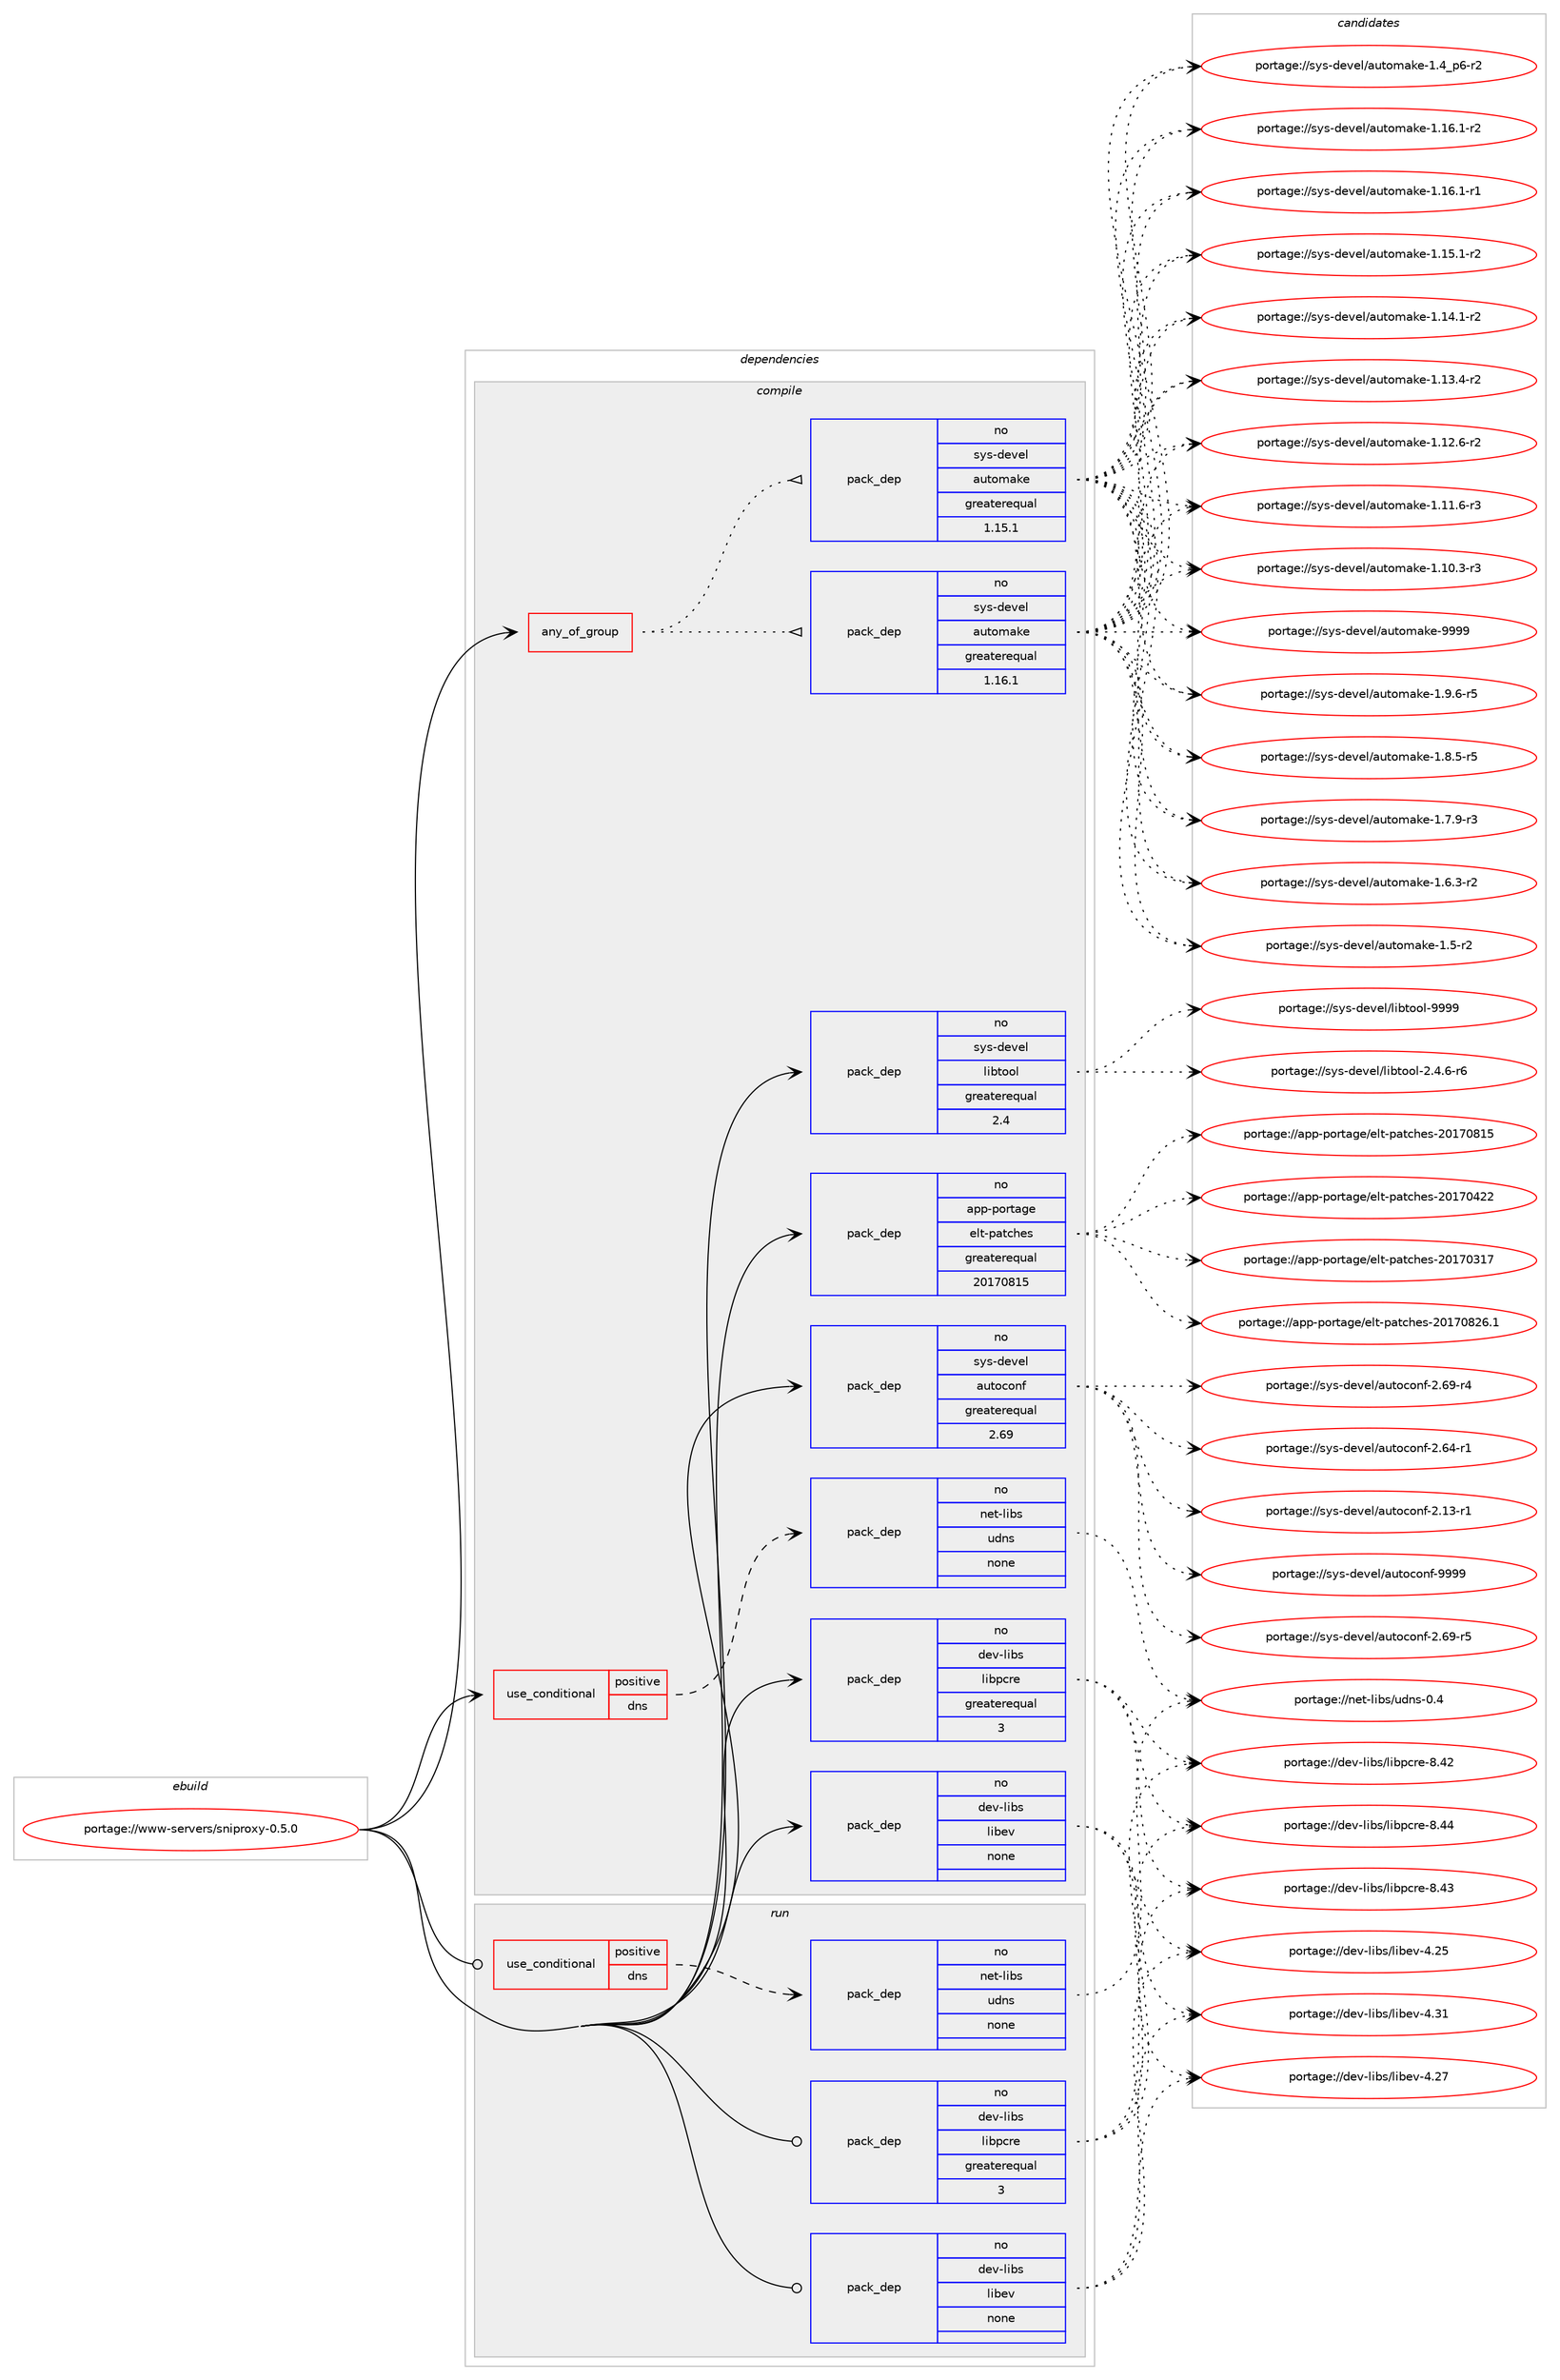 digraph prolog {

# *************
# Graph options
# *************

newrank=true;
concentrate=true;
compound=true;
graph [rankdir=LR,fontname=Helvetica,fontsize=10,ranksep=1.5];#, ranksep=2.5, nodesep=0.2];
edge  [arrowhead=vee];
node  [fontname=Helvetica,fontsize=10];

# **********
# The ebuild
# **********

subgraph cluster_leftcol {
color=gray;
rank=same;
label=<<i>ebuild</i>>;
id [label="portage://www-servers/sniproxy-0.5.0", color=red, width=4, href="../www-servers/sniproxy-0.5.0.svg"];
}

# ****************
# The dependencies
# ****************

subgraph cluster_midcol {
color=gray;
label=<<i>dependencies</i>>;
subgraph cluster_compile {
fillcolor="#eeeeee";
style=filled;
label=<<i>compile</i>>;
subgraph any457 {
dependency24591 [label=<<TABLE BORDER="0" CELLBORDER="1" CELLSPACING="0" CELLPADDING="4"><TR><TD CELLPADDING="10">any_of_group</TD></TR></TABLE>>, shape=none, color=red];subgraph pack20477 {
dependency24592 [label=<<TABLE BORDER="0" CELLBORDER="1" CELLSPACING="0" CELLPADDING="4" WIDTH="220"><TR><TD ROWSPAN="6" CELLPADDING="30">pack_dep</TD></TR><TR><TD WIDTH="110">no</TD></TR><TR><TD>sys-devel</TD></TR><TR><TD>automake</TD></TR><TR><TD>greaterequal</TD></TR><TR><TD>1.16.1</TD></TR></TABLE>>, shape=none, color=blue];
}
dependency24591:e -> dependency24592:w [weight=20,style="dotted",arrowhead="oinv"];
subgraph pack20478 {
dependency24593 [label=<<TABLE BORDER="0" CELLBORDER="1" CELLSPACING="0" CELLPADDING="4" WIDTH="220"><TR><TD ROWSPAN="6" CELLPADDING="30">pack_dep</TD></TR><TR><TD WIDTH="110">no</TD></TR><TR><TD>sys-devel</TD></TR><TR><TD>automake</TD></TR><TR><TD>greaterequal</TD></TR><TR><TD>1.15.1</TD></TR></TABLE>>, shape=none, color=blue];
}
dependency24591:e -> dependency24593:w [weight=20,style="dotted",arrowhead="oinv"];
}
id:e -> dependency24591:w [weight=20,style="solid",arrowhead="vee"];
subgraph cond3634 {
dependency24594 [label=<<TABLE BORDER="0" CELLBORDER="1" CELLSPACING="0" CELLPADDING="4"><TR><TD ROWSPAN="3" CELLPADDING="10">use_conditional</TD></TR><TR><TD>positive</TD></TR><TR><TD>dns</TD></TR></TABLE>>, shape=none, color=red];
subgraph pack20479 {
dependency24595 [label=<<TABLE BORDER="0" CELLBORDER="1" CELLSPACING="0" CELLPADDING="4" WIDTH="220"><TR><TD ROWSPAN="6" CELLPADDING="30">pack_dep</TD></TR><TR><TD WIDTH="110">no</TD></TR><TR><TD>net-libs</TD></TR><TR><TD>udns</TD></TR><TR><TD>none</TD></TR><TR><TD></TD></TR></TABLE>>, shape=none, color=blue];
}
dependency24594:e -> dependency24595:w [weight=20,style="dashed",arrowhead="vee"];
}
id:e -> dependency24594:w [weight=20,style="solid",arrowhead="vee"];
subgraph pack20480 {
dependency24596 [label=<<TABLE BORDER="0" CELLBORDER="1" CELLSPACING="0" CELLPADDING="4" WIDTH="220"><TR><TD ROWSPAN="6" CELLPADDING="30">pack_dep</TD></TR><TR><TD WIDTH="110">no</TD></TR><TR><TD>app-portage</TD></TR><TR><TD>elt-patches</TD></TR><TR><TD>greaterequal</TD></TR><TR><TD>20170815</TD></TR></TABLE>>, shape=none, color=blue];
}
id:e -> dependency24596:w [weight=20,style="solid",arrowhead="vee"];
subgraph pack20481 {
dependency24597 [label=<<TABLE BORDER="0" CELLBORDER="1" CELLSPACING="0" CELLPADDING="4" WIDTH="220"><TR><TD ROWSPAN="6" CELLPADDING="30">pack_dep</TD></TR><TR><TD WIDTH="110">no</TD></TR><TR><TD>dev-libs</TD></TR><TR><TD>libev</TD></TR><TR><TD>none</TD></TR><TR><TD></TD></TR></TABLE>>, shape=none, color=blue];
}
id:e -> dependency24597:w [weight=20,style="solid",arrowhead="vee"];
subgraph pack20482 {
dependency24598 [label=<<TABLE BORDER="0" CELLBORDER="1" CELLSPACING="0" CELLPADDING="4" WIDTH="220"><TR><TD ROWSPAN="6" CELLPADDING="30">pack_dep</TD></TR><TR><TD WIDTH="110">no</TD></TR><TR><TD>dev-libs</TD></TR><TR><TD>libpcre</TD></TR><TR><TD>greaterequal</TD></TR><TR><TD>3</TD></TR></TABLE>>, shape=none, color=blue];
}
id:e -> dependency24598:w [weight=20,style="solid",arrowhead="vee"];
subgraph pack20483 {
dependency24599 [label=<<TABLE BORDER="0" CELLBORDER="1" CELLSPACING="0" CELLPADDING="4" WIDTH="220"><TR><TD ROWSPAN="6" CELLPADDING="30">pack_dep</TD></TR><TR><TD WIDTH="110">no</TD></TR><TR><TD>sys-devel</TD></TR><TR><TD>autoconf</TD></TR><TR><TD>greaterequal</TD></TR><TR><TD>2.69</TD></TR></TABLE>>, shape=none, color=blue];
}
id:e -> dependency24599:w [weight=20,style="solid",arrowhead="vee"];
subgraph pack20484 {
dependency24600 [label=<<TABLE BORDER="0" CELLBORDER="1" CELLSPACING="0" CELLPADDING="4" WIDTH="220"><TR><TD ROWSPAN="6" CELLPADDING="30">pack_dep</TD></TR><TR><TD WIDTH="110">no</TD></TR><TR><TD>sys-devel</TD></TR><TR><TD>libtool</TD></TR><TR><TD>greaterequal</TD></TR><TR><TD>2.4</TD></TR></TABLE>>, shape=none, color=blue];
}
id:e -> dependency24600:w [weight=20,style="solid",arrowhead="vee"];
}
subgraph cluster_compileandrun {
fillcolor="#eeeeee";
style=filled;
label=<<i>compile and run</i>>;
}
subgraph cluster_run {
fillcolor="#eeeeee";
style=filled;
label=<<i>run</i>>;
subgraph cond3635 {
dependency24601 [label=<<TABLE BORDER="0" CELLBORDER="1" CELLSPACING="0" CELLPADDING="4"><TR><TD ROWSPAN="3" CELLPADDING="10">use_conditional</TD></TR><TR><TD>positive</TD></TR><TR><TD>dns</TD></TR></TABLE>>, shape=none, color=red];
subgraph pack20485 {
dependency24602 [label=<<TABLE BORDER="0" CELLBORDER="1" CELLSPACING="0" CELLPADDING="4" WIDTH="220"><TR><TD ROWSPAN="6" CELLPADDING="30">pack_dep</TD></TR><TR><TD WIDTH="110">no</TD></TR><TR><TD>net-libs</TD></TR><TR><TD>udns</TD></TR><TR><TD>none</TD></TR><TR><TD></TD></TR></TABLE>>, shape=none, color=blue];
}
dependency24601:e -> dependency24602:w [weight=20,style="dashed",arrowhead="vee"];
}
id:e -> dependency24601:w [weight=20,style="solid",arrowhead="odot"];
subgraph pack20486 {
dependency24603 [label=<<TABLE BORDER="0" CELLBORDER="1" CELLSPACING="0" CELLPADDING="4" WIDTH="220"><TR><TD ROWSPAN="6" CELLPADDING="30">pack_dep</TD></TR><TR><TD WIDTH="110">no</TD></TR><TR><TD>dev-libs</TD></TR><TR><TD>libev</TD></TR><TR><TD>none</TD></TR><TR><TD></TD></TR></TABLE>>, shape=none, color=blue];
}
id:e -> dependency24603:w [weight=20,style="solid",arrowhead="odot"];
subgraph pack20487 {
dependency24604 [label=<<TABLE BORDER="0" CELLBORDER="1" CELLSPACING="0" CELLPADDING="4" WIDTH="220"><TR><TD ROWSPAN="6" CELLPADDING="30">pack_dep</TD></TR><TR><TD WIDTH="110">no</TD></TR><TR><TD>dev-libs</TD></TR><TR><TD>libpcre</TD></TR><TR><TD>greaterequal</TD></TR><TR><TD>3</TD></TR></TABLE>>, shape=none, color=blue];
}
id:e -> dependency24604:w [weight=20,style="solid",arrowhead="odot"];
}
}

# **************
# The candidates
# **************

subgraph cluster_choices {
rank=same;
color=gray;
label=<<i>candidates</i>>;

subgraph choice20477 {
color=black;
nodesep=1;
choice115121115451001011181011084797117116111109971071014557575757 [label="portage://sys-devel/automake-9999", color=red, width=4,href="../sys-devel/automake-9999.svg"];
choice115121115451001011181011084797117116111109971071014549465746544511453 [label="portage://sys-devel/automake-1.9.6-r5", color=red, width=4,href="../sys-devel/automake-1.9.6-r5.svg"];
choice115121115451001011181011084797117116111109971071014549465646534511453 [label="portage://sys-devel/automake-1.8.5-r5", color=red, width=4,href="../sys-devel/automake-1.8.5-r5.svg"];
choice115121115451001011181011084797117116111109971071014549465546574511451 [label="portage://sys-devel/automake-1.7.9-r3", color=red, width=4,href="../sys-devel/automake-1.7.9-r3.svg"];
choice115121115451001011181011084797117116111109971071014549465446514511450 [label="portage://sys-devel/automake-1.6.3-r2", color=red, width=4,href="../sys-devel/automake-1.6.3-r2.svg"];
choice11512111545100101118101108479711711611110997107101454946534511450 [label="portage://sys-devel/automake-1.5-r2", color=red, width=4,href="../sys-devel/automake-1.5-r2.svg"];
choice115121115451001011181011084797117116111109971071014549465295112544511450 [label="portage://sys-devel/automake-1.4_p6-r2", color=red, width=4,href="../sys-devel/automake-1.4_p6-r2.svg"];
choice11512111545100101118101108479711711611110997107101454946495446494511450 [label="portage://sys-devel/automake-1.16.1-r2", color=red, width=4,href="../sys-devel/automake-1.16.1-r2.svg"];
choice11512111545100101118101108479711711611110997107101454946495446494511449 [label="portage://sys-devel/automake-1.16.1-r1", color=red, width=4,href="../sys-devel/automake-1.16.1-r1.svg"];
choice11512111545100101118101108479711711611110997107101454946495346494511450 [label="portage://sys-devel/automake-1.15.1-r2", color=red, width=4,href="../sys-devel/automake-1.15.1-r2.svg"];
choice11512111545100101118101108479711711611110997107101454946495246494511450 [label="portage://sys-devel/automake-1.14.1-r2", color=red, width=4,href="../sys-devel/automake-1.14.1-r2.svg"];
choice11512111545100101118101108479711711611110997107101454946495146524511450 [label="portage://sys-devel/automake-1.13.4-r2", color=red, width=4,href="../sys-devel/automake-1.13.4-r2.svg"];
choice11512111545100101118101108479711711611110997107101454946495046544511450 [label="portage://sys-devel/automake-1.12.6-r2", color=red, width=4,href="../sys-devel/automake-1.12.6-r2.svg"];
choice11512111545100101118101108479711711611110997107101454946494946544511451 [label="portage://sys-devel/automake-1.11.6-r3", color=red, width=4,href="../sys-devel/automake-1.11.6-r3.svg"];
choice11512111545100101118101108479711711611110997107101454946494846514511451 [label="portage://sys-devel/automake-1.10.3-r3", color=red, width=4,href="../sys-devel/automake-1.10.3-r3.svg"];
dependency24592:e -> choice115121115451001011181011084797117116111109971071014557575757:w [style=dotted,weight="100"];
dependency24592:e -> choice115121115451001011181011084797117116111109971071014549465746544511453:w [style=dotted,weight="100"];
dependency24592:e -> choice115121115451001011181011084797117116111109971071014549465646534511453:w [style=dotted,weight="100"];
dependency24592:e -> choice115121115451001011181011084797117116111109971071014549465546574511451:w [style=dotted,weight="100"];
dependency24592:e -> choice115121115451001011181011084797117116111109971071014549465446514511450:w [style=dotted,weight="100"];
dependency24592:e -> choice11512111545100101118101108479711711611110997107101454946534511450:w [style=dotted,weight="100"];
dependency24592:e -> choice115121115451001011181011084797117116111109971071014549465295112544511450:w [style=dotted,weight="100"];
dependency24592:e -> choice11512111545100101118101108479711711611110997107101454946495446494511450:w [style=dotted,weight="100"];
dependency24592:e -> choice11512111545100101118101108479711711611110997107101454946495446494511449:w [style=dotted,weight="100"];
dependency24592:e -> choice11512111545100101118101108479711711611110997107101454946495346494511450:w [style=dotted,weight="100"];
dependency24592:e -> choice11512111545100101118101108479711711611110997107101454946495246494511450:w [style=dotted,weight="100"];
dependency24592:e -> choice11512111545100101118101108479711711611110997107101454946495146524511450:w [style=dotted,weight="100"];
dependency24592:e -> choice11512111545100101118101108479711711611110997107101454946495046544511450:w [style=dotted,weight="100"];
dependency24592:e -> choice11512111545100101118101108479711711611110997107101454946494946544511451:w [style=dotted,weight="100"];
dependency24592:e -> choice11512111545100101118101108479711711611110997107101454946494846514511451:w [style=dotted,weight="100"];
}
subgraph choice20478 {
color=black;
nodesep=1;
choice115121115451001011181011084797117116111109971071014557575757 [label="portage://sys-devel/automake-9999", color=red, width=4,href="../sys-devel/automake-9999.svg"];
choice115121115451001011181011084797117116111109971071014549465746544511453 [label="portage://sys-devel/automake-1.9.6-r5", color=red, width=4,href="../sys-devel/automake-1.9.6-r5.svg"];
choice115121115451001011181011084797117116111109971071014549465646534511453 [label="portage://sys-devel/automake-1.8.5-r5", color=red, width=4,href="../sys-devel/automake-1.8.5-r5.svg"];
choice115121115451001011181011084797117116111109971071014549465546574511451 [label="portage://sys-devel/automake-1.7.9-r3", color=red, width=4,href="../sys-devel/automake-1.7.9-r3.svg"];
choice115121115451001011181011084797117116111109971071014549465446514511450 [label="portage://sys-devel/automake-1.6.3-r2", color=red, width=4,href="../sys-devel/automake-1.6.3-r2.svg"];
choice11512111545100101118101108479711711611110997107101454946534511450 [label="portage://sys-devel/automake-1.5-r2", color=red, width=4,href="../sys-devel/automake-1.5-r2.svg"];
choice115121115451001011181011084797117116111109971071014549465295112544511450 [label="portage://sys-devel/automake-1.4_p6-r2", color=red, width=4,href="../sys-devel/automake-1.4_p6-r2.svg"];
choice11512111545100101118101108479711711611110997107101454946495446494511450 [label="portage://sys-devel/automake-1.16.1-r2", color=red, width=4,href="../sys-devel/automake-1.16.1-r2.svg"];
choice11512111545100101118101108479711711611110997107101454946495446494511449 [label="portage://sys-devel/automake-1.16.1-r1", color=red, width=4,href="../sys-devel/automake-1.16.1-r1.svg"];
choice11512111545100101118101108479711711611110997107101454946495346494511450 [label="portage://sys-devel/automake-1.15.1-r2", color=red, width=4,href="../sys-devel/automake-1.15.1-r2.svg"];
choice11512111545100101118101108479711711611110997107101454946495246494511450 [label="portage://sys-devel/automake-1.14.1-r2", color=red, width=4,href="../sys-devel/automake-1.14.1-r2.svg"];
choice11512111545100101118101108479711711611110997107101454946495146524511450 [label="portage://sys-devel/automake-1.13.4-r2", color=red, width=4,href="../sys-devel/automake-1.13.4-r2.svg"];
choice11512111545100101118101108479711711611110997107101454946495046544511450 [label="portage://sys-devel/automake-1.12.6-r2", color=red, width=4,href="../sys-devel/automake-1.12.6-r2.svg"];
choice11512111545100101118101108479711711611110997107101454946494946544511451 [label="portage://sys-devel/automake-1.11.6-r3", color=red, width=4,href="../sys-devel/automake-1.11.6-r3.svg"];
choice11512111545100101118101108479711711611110997107101454946494846514511451 [label="portage://sys-devel/automake-1.10.3-r3", color=red, width=4,href="../sys-devel/automake-1.10.3-r3.svg"];
dependency24593:e -> choice115121115451001011181011084797117116111109971071014557575757:w [style=dotted,weight="100"];
dependency24593:e -> choice115121115451001011181011084797117116111109971071014549465746544511453:w [style=dotted,weight="100"];
dependency24593:e -> choice115121115451001011181011084797117116111109971071014549465646534511453:w [style=dotted,weight="100"];
dependency24593:e -> choice115121115451001011181011084797117116111109971071014549465546574511451:w [style=dotted,weight="100"];
dependency24593:e -> choice115121115451001011181011084797117116111109971071014549465446514511450:w [style=dotted,weight="100"];
dependency24593:e -> choice11512111545100101118101108479711711611110997107101454946534511450:w [style=dotted,weight="100"];
dependency24593:e -> choice115121115451001011181011084797117116111109971071014549465295112544511450:w [style=dotted,weight="100"];
dependency24593:e -> choice11512111545100101118101108479711711611110997107101454946495446494511450:w [style=dotted,weight="100"];
dependency24593:e -> choice11512111545100101118101108479711711611110997107101454946495446494511449:w [style=dotted,weight="100"];
dependency24593:e -> choice11512111545100101118101108479711711611110997107101454946495346494511450:w [style=dotted,weight="100"];
dependency24593:e -> choice11512111545100101118101108479711711611110997107101454946495246494511450:w [style=dotted,weight="100"];
dependency24593:e -> choice11512111545100101118101108479711711611110997107101454946495146524511450:w [style=dotted,weight="100"];
dependency24593:e -> choice11512111545100101118101108479711711611110997107101454946495046544511450:w [style=dotted,weight="100"];
dependency24593:e -> choice11512111545100101118101108479711711611110997107101454946494946544511451:w [style=dotted,weight="100"];
dependency24593:e -> choice11512111545100101118101108479711711611110997107101454946494846514511451:w [style=dotted,weight="100"];
}
subgraph choice20479 {
color=black;
nodesep=1;
choice11010111645108105981154711710011011545484652 [label="portage://net-libs/udns-0.4", color=red, width=4,href="../net-libs/udns-0.4.svg"];
dependency24595:e -> choice11010111645108105981154711710011011545484652:w [style=dotted,weight="100"];
}
subgraph choice20480 {
color=black;
nodesep=1;
choice971121124511211111411697103101471011081164511297116991041011154550484955485650544649 [label="portage://app-portage/elt-patches-20170826.1", color=red, width=4,href="../app-portage/elt-patches-20170826.1.svg"];
choice97112112451121111141169710310147101108116451129711699104101115455048495548564953 [label="portage://app-portage/elt-patches-20170815", color=red, width=4,href="../app-portage/elt-patches-20170815.svg"];
choice97112112451121111141169710310147101108116451129711699104101115455048495548525050 [label="portage://app-portage/elt-patches-20170422", color=red, width=4,href="../app-portage/elt-patches-20170422.svg"];
choice97112112451121111141169710310147101108116451129711699104101115455048495548514955 [label="portage://app-portage/elt-patches-20170317", color=red, width=4,href="../app-portage/elt-patches-20170317.svg"];
dependency24596:e -> choice971121124511211111411697103101471011081164511297116991041011154550484955485650544649:w [style=dotted,weight="100"];
dependency24596:e -> choice97112112451121111141169710310147101108116451129711699104101115455048495548564953:w [style=dotted,weight="100"];
dependency24596:e -> choice97112112451121111141169710310147101108116451129711699104101115455048495548525050:w [style=dotted,weight="100"];
dependency24596:e -> choice97112112451121111141169710310147101108116451129711699104101115455048495548514955:w [style=dotted,weight="100"];
}
subgraph choice20481 {
color=black;
nodesep=1;
choice100101118451081059811547108105981011184552465149 [label="portage://dev-libs/libev-4.31", color=red, width=4,href="../dev-libs/libev-4.31.svg"];
choice100101118451081059811547108105981011184552465055 [label="portage://dev-libs/libev-4.27", color=red, width=4,href="../dev-libs/libev-4.27.svg"];
choice100101118451081059811547108105981011184552465053 [label="portage://dev-libs/libev-4.25", color=red, width=4,href="../dev-libs/libev-4.25.svg"];
dependency24597:e -> choice100101118451081059811547108105981011184552465149:w [style=dotted,weight="100"];
dependency24597:e -> choice100101118451081059811547108105981011184552465055:w [style=dotted,weight="100"];
dependency24597:e -> choice100101118451081059811547108105981011184552465053:w [style=dotted,weight="100"];
}
subgraph choice20482 {
color=black;
nodesep=1;
choice10010111845108105981154710810598112991141014556465252 [label="portage://dev-libs/libpcre-8.44", color=red, width=4,href="../dev-libs/libpcre-8.44.svg"];
choice10010111845108105981154710810598112991141014556465251 [label="portage://dev-libs/libpcre-8.43", color=red, width=4,href="../dev-libs/libpcre-8.43.svg"];
choice10010111845108105981154710810598112991141014556465250 [label="portage://dev-libs/libpcre-8.42", color=red, width=4,href="../dev-libs/libpcre-8.42.svg"];
dependency24598:e -> choice10010111845108105981154710810598112991141014556465252:w [style=dotted,weight="100"];
dependency24598:e -> choice10010111845108105981154710810598112991141014556465251:w [style=dotted,weight="100"];
dependency24598:e -> choice10010111845108105981154710810598112991141014556465250:w [style=dotted,weight="100"];
}
subgraph choice20483 {
color=black;
nodesep=1;
choice115121115451001011181011084797117116111991111101024557575757 [label="portage://sys-devel/autoconf-9999", color=red, width=4,href="../sys-devel/autoconf-9999.svg"];
choice1151211154510010111810110847971171161119911111010245504654574511453 [label="portage://sys-devel/autoconf-2.69-r5", color=red, width=4,href="../sys-devel/autoconf-2.69-r5.svg"];
choice1151211154510010111810110847971171161119911111010245504654574511452 [label="portage://sys-devel/autoconf-2.69-r4", color=red, width=4,href="../sys-devel/autoconf-2.69-r4.svg"];
choice1151211154510010111810110847971171161119911111010245504654524511449 [label="portage://sys-devel/autoconf-2.64-r1", color=red, width=4,href="../sys-devel/autoconf-2.64-r1.svg"];
choice1151211154510010111810110847971171161119911111010245504649514511449 [label="portage://sys-devel/autoconf-2.13-r1", color=red, width=4,href="../sys-devel/autoconf-2.13-r1.svg"];
dependency24599:e -> choice115121115451001011181011084797117116111991111101024557575757:w [style=dotted,weight="100"];
dependency24599:e -> choice1151211154510010111810110847971171161119911111010245504654574511453:w [style=dotted,weight="100"];
dependency24599:e -> choice1151211154510010111810110847971171161119911111010245504654574511452:w [style=dotted,weight="100"];
dependency24599:e -> choice1151211154510010111810110847971171161119911111010245504654524511449:w [style=dotted,weight="100"];
dependency24599:e -> choice1151211154510010111810110847971171161119911111010245504649514511449:w [style=dotted,weight="100"];
}
subgraph choice20484 {
color=black;
nodesep=1;
choice1151211154510010111810110847108105981161111111084557575757 [label="portage://sys-devel/libtool-9999", color=red, width=4,href="../sys-devel/libtool-9999.svg"];
choice1151211154510010111810110847108105981161111111084550465246544511454 [label="portage://sys-devel/libtool-2.4.6-r6", color=red, width=4,href="../sys-devel/libtool-2.4.6-r6.svg"];
dependency24600:e -> choice1151211154510010111810110847108105981161111111084557575757:w [style=dotted,weight="100"];
dependency24600:e -> choice1151211154510010111810110847108105981161111111084550465246544511454:w [style=dotted,weight="100"];
}
subgraph choice20485 {
color=black;
nodesep=1;
choice11010111645108105981154711710011011545484652 [label="portage://net-libs/udns-0.4", color=red, width=4,href="../net-libs/udns-0.4.svg"];
dependency24602:e -> choice11010111645108105981154711710011011545484652:w [style=dotted,weight="100"];
}
subgraph choice20486 {
color=black;
nodesep=1;
choice100101118451081059811547108105981011184552465149 [label="portage://dev-libs/libev-4.31", color=red, width=4,href="../dev-libs/libev-4.31.svg"];
choice100101118451081059811547108105981011184552465055 [label="portage://dev-libs/libev-4.27", color=red, width=4,href="../dev-libs/libev-4.27.svg"];
choice100101118451081059811547108105981011184552465053 [label="portage://dev-libs/libev-4.25", color=red, width=4,href="../dev-libs/libev-4.25.svg"];
dependency24603:e -> choice100101118451081059811547108105981011184552465149:w [style=dotted,weight="100"];
dependency24603:e -> choice100101118451081059811547108105981011184552465055:w [style=dotted,weight="100"];
dependency24603:e -> choice100101118451081059811547108105981011184552465053:w [style=dotted,weight="100"];
}
subgraph choice20487 {
color=black;
nodesep=1;
choice10010111845108105981154710810598112991141014556465252 [label="portage://dev-libs/libpcre-8.44", color=red, width=4,href="../dev-libs/libpcre-8.44.svg"];
choice10010111845108105981154710810598112991141014556465251 [label="portage://dev-libs/libpcre-8.43", color=red, width=4,href="../dev-libs/libpcre-8.43.svg"];
choice10010111845108105981154710810598112991141014556465250 [label="portage://dev-libs/libpcre-8.42", color=red, width=4,href="../dev-libs/libpcre-8.42.svg"];
dependency24604:e -> choice10010111845108105981154710810598112991141014556465252:w [style=dotted,weight="100"];
dependency24604:e -> choice10010111845108105981154710810598112991141014556465251:w [style=dotted,weight="100"];
dependency24604:e -> choice10010111845108105981154710810598112991141014556465250:w [style=dotted,weight="100"];
}
}

}
